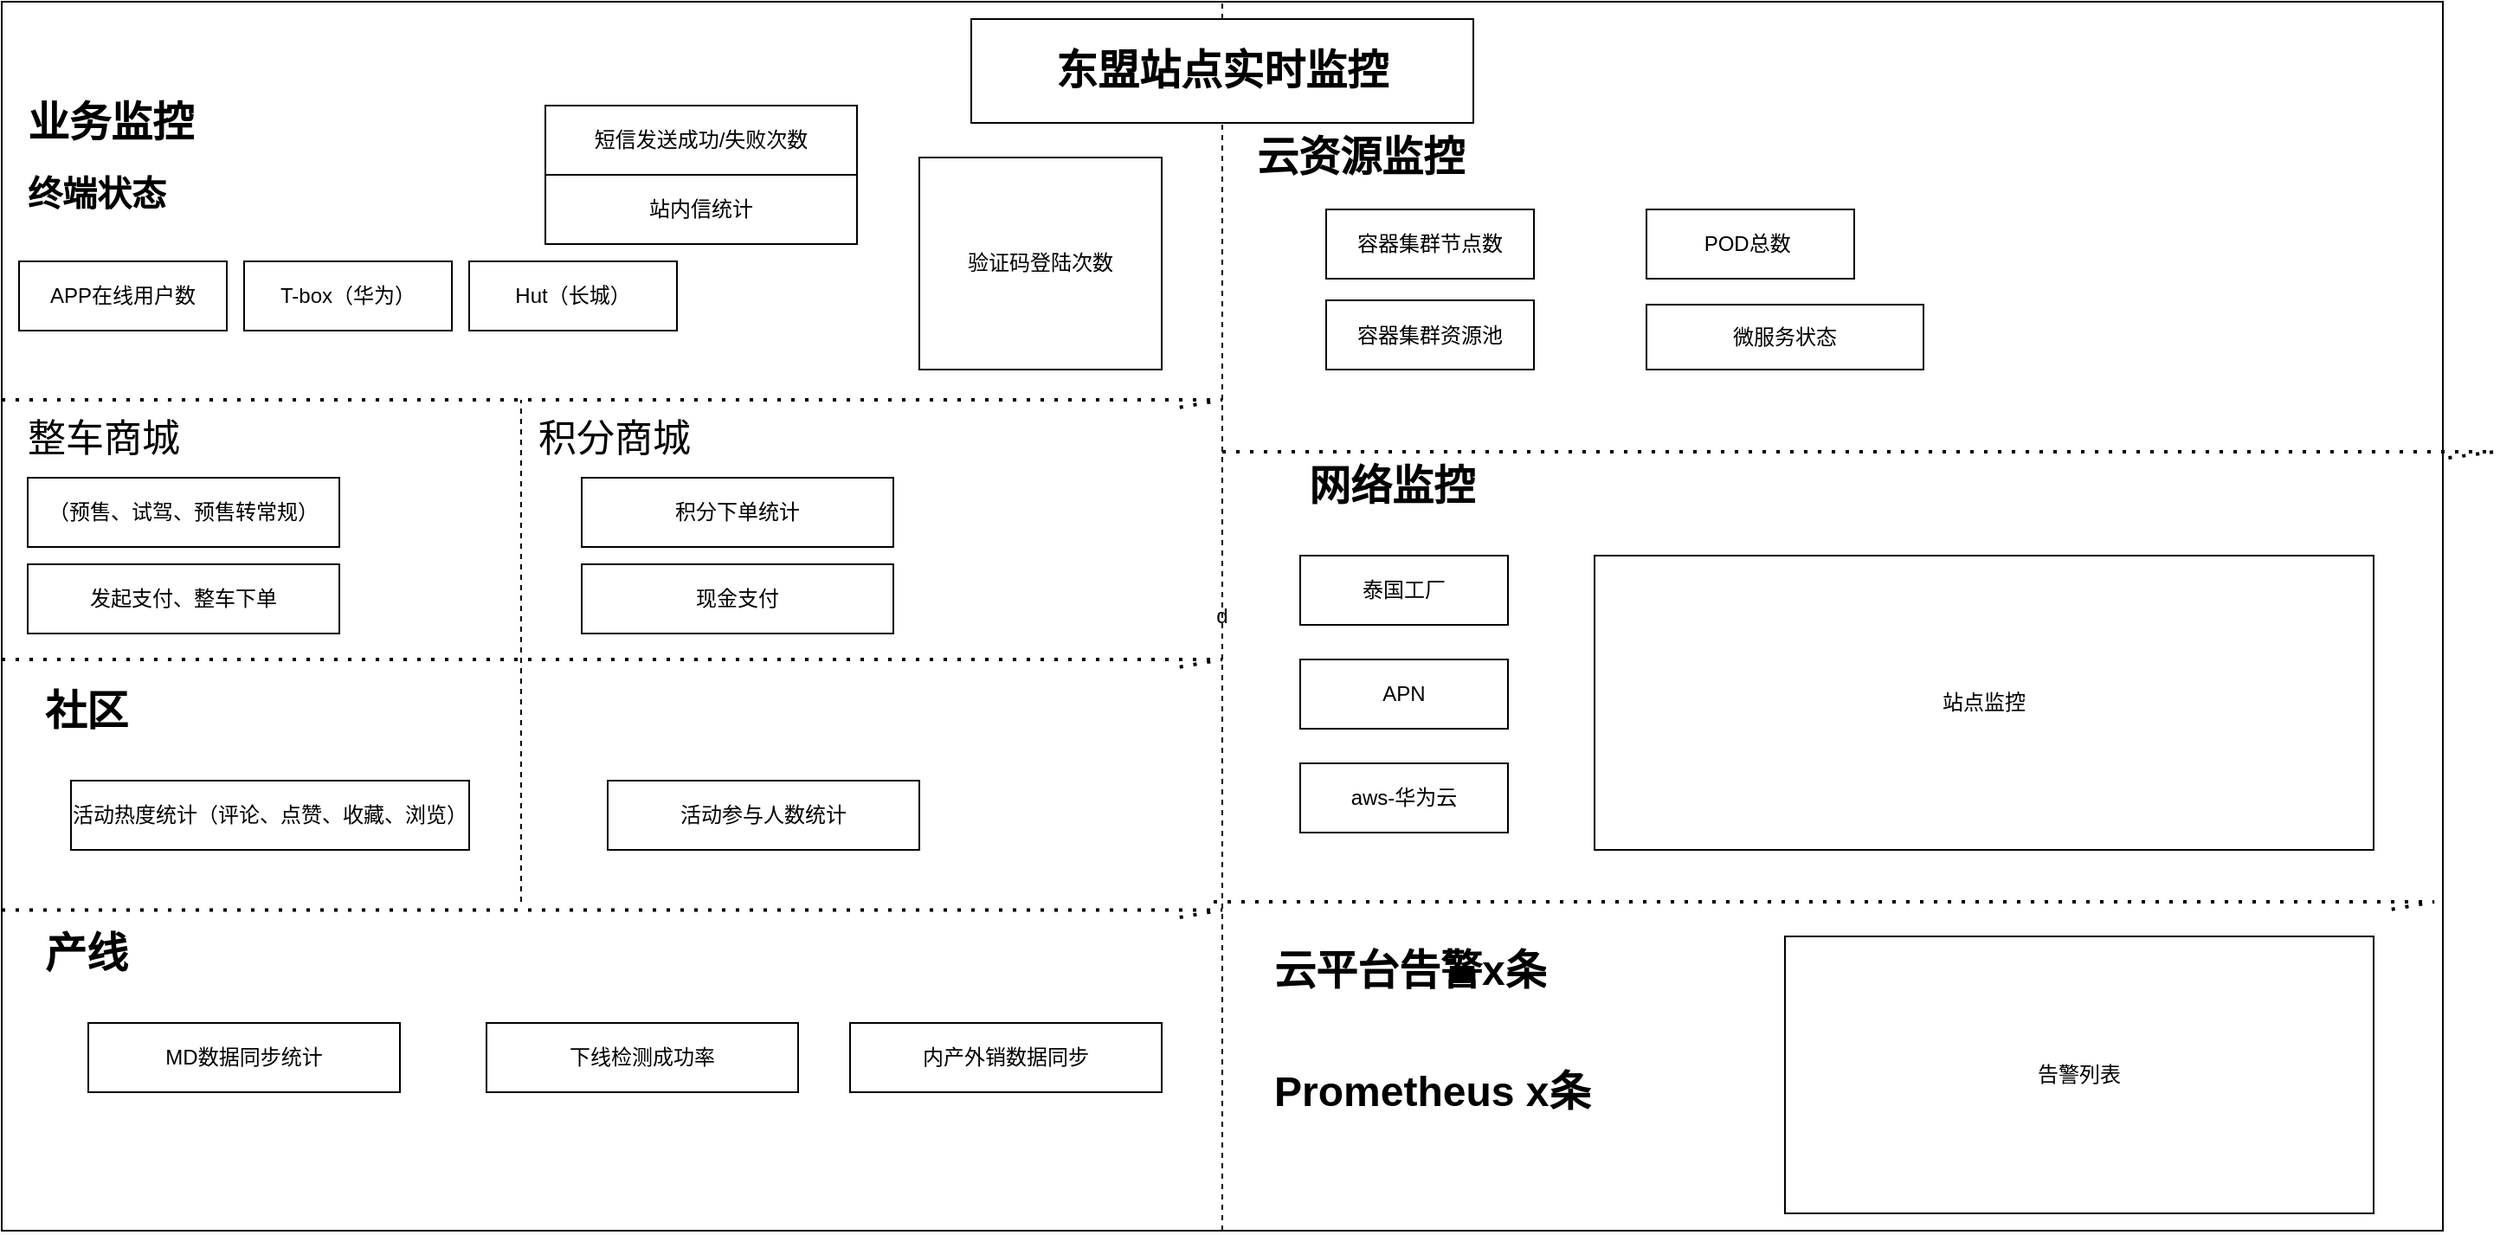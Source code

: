 <mxfile version="16.1.0" type="github">
  <diagram id="uuI894Q_dZWisV19ayU7" name="第 1 页">
    <mxGraphModel dx="1038" dy="547" grid="1" gridSize="10" guides="1" tooltips="1" connect="1" arrows="1" fold="1" page="1" pageScale="1" pageWidth="827" pageHeight="1169" math="0" shadow="0">
      <root>
        <mxCell id="0" />
        <mxCell id="1" parent="0" />
        <mxCell id="kqC6SkzN8LWWIlsdUToC-1" value="d" style="rounded=0;whiteSpace=wrap;html=1;" parent="1" vertex="1">
          <mxGeometry x="10" y="10" width="1410" height="710" as="geometry" />
        </mxCell>
        <mxCell id="kqC6SkzN8LWWIlsdUToC-4" value="" style="endArrow=none;dashed=1;html=1;rounded=0;entryX=0.5;entryY=0;entryDx=0;entryDy=0;exitX=0.5;exitY=1;exitDx=0;exitDy=0;startArrow=none;" parent="1" source="OltJJ1d4q_nxjUxmyhaT-2" target="kqC6SkzN8LWWIlsdUToC-1" edge="1">
          <mxGeometry width="50" height="50" relative="1" as="geometry">
            <mxPoint x="745" y="660" as="sourcePoint" />
            <mxPoint x="720" y="370" as="targetPoint" />
          </mxGeometry>
        </mxCell>
        <mxCell id="kqC6SkzN8LWWIlsdUToC-5" value="&lt;h1&gt;云资源监控&lt;/h1&gt;" style="text;html=1;strokeColor=none;fillColor=none;spacing=5;spacingTop=-20;whiteSpace=wrap;overflow=hidden;rounded=0;" parent="1" vertex="1">
          <mxGeometry x="730" y="80" width="150" height="50" as="geometry" />
        </mxCell>
        <mxCell id="kqC6SkzN8LWWIlsdUToC-6" value="容器集群节点数" style="rounded=0;whiteSpace=wrap;html=1;" parent="1" vertex="1">
          <mxGeometry x="775" y="130" width="120" height="40" as="geometry" />
        </mxCell>
        <mxCell id="kqC6SkzN8LWWIlsdUToC-7" value="POD总数&lt;span style=&quot;white-space: pre&quot;&gt; &lt;/span&gt;" style="rounded=0;whiteSpace=wrap;html=1;" parent="1" vertex="1">
          <mxGeometry x="960" y="130" width="120" height="40" as="geometry" />
        </mxCell>
        <mxCell id="kqC6SkzN8LWWIlsdUToC-8" value="&lt;h1&gt;业务监控&lt;/h1&gt;" style="text;html=1;strokeColor=none;fillColor=none;spacing=5;spacingTop=-20;whiteSpace=wrap;overflow=hidden;rounded=0;" parent="1" vertex="1">
          <mxGeometry x="20" y="60" width="150" height="50" as="geometry" />
        </mxCell>
        <mxCell id="kqC6SkzN8LWWIlsdUToC-9" value="容器集群资源池" style="rounded=0;whiteSpace=wrap;html=1;" parent="1" vertex="1">
          <mxGeometry x="775" y="182.5" width="120" height="40" as="geometry" />
        </mxCell>
        <mxCell id="kqC6SkzN8LWWIlsdUToC-11" value="Hut（长城）" style="rounded=0;whiteSpace=wrap;html=1;" parent="1" vertex="1">
          <mxGeometry x="280" y="160" width="120" height="40" as="geometry" />
        </mxCell>
        <mxCell id="kqC6SkzN8LWWIlsdUToC-12" value="APP在线用户数" style="rounded=0;whiteSpace=wrap;html=1;" parent="1" vertex="1">
          <mxGeometry x="20" y="160" width="120" height="40" as="geometry" />
        </mxCell>
        <mxCell id="kqC6SkzN8LWWIlsdUToC-15" value="泰国工厂" style="rounded=0;whiteSpace=wrap;html=1;" parent="1" vertex="1">
          <mxGeometry x="760" y="330" width="120" height="40" as="geometry" />
        </mxCell>
        <mxCell id="kqC6SkzN8LWWIlsdUToC-16" value="" style="endArrow=none;dashed=1;html=1;dashPattern=1 3;strokeWidth=2;rounded=0;" parent="1" target="kqC6SkzN8LWWIlsdUToC-1" edge="1">
          <mxGeometry width="50" height="50" relative="1" as="geometry">
            <mxPoint x="715" y="270" as="sourcePoint" />
            <mxPoint x="720" y="370" as="targetPoint" />
            <Array as="points">
              <mxPoint x="1450" y="270" />
            </Array>
          </mxGeometry>
        </mxCell>
        <mxCell id="kqC6SkzN8LWWIlsdUToC-17" value="&lt;h1&gt;网络监控&lt;/h1&gt;" style="text;html=1;strokeColor=none;fillColor=none;spacing=5;spacingTop=-20;whiteSpace=wrap;overflow=hidden;rounded=0;" parent="1" vertex="1">
          <mxGeometry x="760" y="270" width="150" height="50" as="geometry" />
        </mxCell>
        <mxCell id="kqC6SkzN8LWWIlsdUToC-19" value="APN" style="rounded=0;whiteSpace=wrap;html=1;" parent="1" vertex="1">
          <mxGeometry x="760" y="390" width="120" height="40" as="geometry" />
        </mxCell>
        <mxCell id="kqC6SkzN8LWWIlsdUToC-20" value="aws-华为云" style="rounded=0;whiteSpace=wrap;html=1;" parent="1" vertex="1">
          <mxGeometry x="760" y="450" width="120" height="40" as="geometry" />
        </mxCell>
        <mxCell id="kqC6SkzN8LWWIlsdUToC-23" value="站点监控" style="rounded=0;whiteSpace=wrap;html=1;" parent="1" vertex="1">
          <mxGeometry x="930" y="330" width="450" height="170" as="geometry" />
        </mxCell>
        <mxCell id="kqC6SkzN8LWWIlsdUToC-27" value="" style="endArrow=none;dashed=1;html=1;dashPattern=1 3;strokeWidth=2;rounded=0;" parent="1" edge="1">
          <mxGeometry width="50" height="50" relative="1" as="geometry">
            <mxPoint x="10" y="390" as="sourcePoint" />
            <mxPoint x="685" y="395.306" as="targetPoint" />
            <Array as="points">
              <mxPoint x="715" y="390" />
            </Array>
          </mxGeometry>
        </mxCell>
        <mxCell id="kqC6SkzN8LWWIlsdUToC-28" value="&lt;h1&gt;社区&lt;/h1&gt;" style="text;html=1;strokeColor=none;fillColor=none;spacing=5;spacingTop=-20;whiteSpace=wrap;overflow=hidden;rounded=0;" parent="1" vertex="1">
          <mxGeometry x="30" y="400" width="210" height="50" as="geometry" />
        </mxCell>
        <mxCell id="kqC6SkzN8LWWIlsdUToC-31" value="告警列表" style="rounded=0;whiteSpace=wrap;html=1;" parent="1" vertex="1">
          <mxGeometry x="1040" y="550" width="340" height="160" as="geometry" />
        </mxCell>
        <mxCell id="kqC6SkzN8LWWIlsdUToC-32" value="" style="endArrow=none;dashed=1;html=1;dashPattern=1 3;strokeWidth=2;rounded=0;" parent="1" edge="1">
          <mxGeometry width="50" height="50" relative="1" as="geometry">
            <mxPoint x="710" y="530" as="sourcePoint" />
            <mxPoint x="1385" y="535.306" as="targetPoint" />
            <Array as="points">
              <mxPoint x="1415" y="530" />
            </Array>
          </mxGeometry>
        </mxCell>
        <mxCell id="kqC6SkzN8LWWIlsdUToC-35" value="&lt;h1&gt;云平台告警x条&lt;/h1&gt;" style="text;html=1;strokeColor=none;fillColor=none;spacing=5;spacingTop=-20;whiteSpace=wrap;overflow=hidden;rounded=0;" parent="1" vertex="1">
          <mxGeometry x="740" y="550" width="290" height="40" as="geometry" />
        </mxCell>
        <mxCell id="kqC6SkzN8LWWIlsdUToC-38" value="&lt;h1&gt;&lt;br&gt;&lt;/h1&gt;" style="text;html=1;strokeColor=none;fillColor=none;spacing=5;spacingTop=-20;whiteSpace=wrap;overflow=hidden;rounded=0;" parent="1" vertex="1">
          <mxGeometry x="500" y="100" width="200" height="190" as="geometry" />
        </mxCell>
        <mxCell id="kqC6SkzN8LWWIlsdUToC-42" value="验证码登陆次数&lt;br&gt;" style="rounded=0;whiteSpace=wrap;html=1;" parent="1" vertex="1">
          <mxGeometry x="540" y="100" width="140" height="122.5" as="geometry" />
        </mxCell>
        <mxCell id="kqC6SkzN8LWWIlsdUToC-45" value="" style="endArrow=none;dashed=1;html=1;dashPattern=1 3;strokeWidth=2;rounded=0;" parent="1" edge="1">
          <mxGeometry width="50" height="50" relative="1" as="geometry">
            <mxPoint x="10" y="240" as="sourcePoint" />
            <mxPoint x="685" y="245.306" as="targetPoint" />
            <Array as="points">
              <mxPoint x="715" y="240" />
            </Array>
          </mxGeometry>
        </mxCell>
        <mxCell id="kqC6SkzN8LWWIlsdUToC-46" value="微服务状态" style="rounded=0;whiteSpace=wrap;html=1;" parent="1" vertex="1">
          <mxGeometry x="960" y="185" width="160" height="37.5" as="geometry" />
        </mxCell>
        <mxCell id="kqC6SkzN8LWWIlsdUToC-53" value="" style="endArrow=none;dashed=1;html=1;dashPattern=1 3;strokeWidth=2;rounded=0;" parent="1" edge="1">
          <mxGeometry width="50" height="50" relative="1" as="geometry">
            <mxPoint x="10" y="534.69" as="sourcePoint" />
            <mxPoint x="685.0" y="539.996" as="targetPoint" />
            <Array as="points">
              <mxPoint x="715" y="534.69" />
            </Array>
          </mxGeometry>
        </mxCell>
        <mxCell id="kqC6SkzN8LWWIlsdUToC-55" value="短信发送成功/失败次数" style="rounded=0;whiteSpace=wrap;html=1;" parent="1" vertex="1">
          <mxGeometry x="324" y="70" width="180" height="40" as="geometry" />
        </mxCell>
        <mxCell id="kqC6SkzN8LWWIlsdUToC-56" value="&lt;h1&gt;&lt;font style=&quot;font-size: 20px&quot;&gt;终端状态&lt;/font&gt;&lt;/h1&gt;" style="text;html=1;strokeColor=none;fillColor=none;spacing=5;spacingTop=-20;whiteSpace=wrap;overflow=hidden;rounded=0;" parent="1" vertex="1">
          <mxGeometry x="20" y="100" width="150" height="50" as="geometry" />
        </mxCell>
        <mxCell id="OltJJ1d4q_nxjUxmyhaT-3" value="" style="endArrow=none;dashed=1;html=1;rounded=0;entryX=0.5;entryY=0;entryDx=0;entryDy=0;exitX=0.5;exitY=1;exitDx=0;exitDy=0;" parent="1" source="kqC6SkzN8LWWIlsdUToC-1" target="OltJJ1d4q_nxjUxmyhaT-2" edge="1">
          <mxGeometry width="50" height="50" relative="1" as="geometry">
            <mxPoint x="715" y="720" as="sourcePoint" />
            <mxPoint x="715" y="10" as="targetPoint" />
          </mxGeometry>
        </mxCell>
        <mxCell id="OltJJ1d4q_nxjUxmyhaT-2" value="&lt;h1 style=&quot;text-align: left&quot;&gt;东盟站点实时监控&lt;/h1&gt;" style="rounded=0;whiteSpace=wrap;html=1;" parent="1" vertex="1">
          <mxGeometry x="570" y="20" width="290" height="60" as="geometry" />
        </mxCell>
        <mxCell id="OltJJ1d4q_nxjUxmyhaT-4" value="T-box（华为）" style="rounded=0;whiteSpace=wrap;html=1;" parent="1" vertex="1">
          <mxGeometry x="150" y="160" width="120" height="40" as="geometry" />
        </mxCell>
        <mxCell id="BN9lfCe1FpGiWTZNb-uB-3" value="活动热度统计（评论、点赞、收藏、浏览）" style="rounded=0;whiteSpace=wrap;html=1;" parent="1" vertex="1">
          <mxGeometry x="50" y="460" width="230" height="40" as="geometry" />
        </mxCell>
        <mxCell id="BN9lfCe1FpGiWTZNb-uB-4" value="活动参与人数统计" style="rounded=0;whiteSpace=wrap;html=1;" parent="1" vertex="1">
          <mxGeometry x="360" y="460" width="180" height="40" as="geometry" />
        </mxCell>
        <mxCell id="BN9lfCe1FpGiWTZNb-uB-6" value="（预售、试驾、预售转常规）" style="rounded=0;whiteSpace=wrap;html=1;" parent="1" vertex="1">
          <mxGeometry x="25" y="285" width="180" height="40" as="geometry" />
        </mxCell>
        <mxCell id="BN9lfCe1FpGiWTZNb-uB-7" value="发起支付、整车下单" style="rounded=0;whiteSpace=wrap;html=1;" parent="1" vertex="1">
          <mxGeometry x="25" y="335" width="180" height="40" as="geometry" />
        </mxCell>
        <mxCell id="BN9lfCe1FpGiWTZNb-uB-9" value="&lt;h1&gt;&lt;font style=&quot;font-size: 22px ; font-weight: normal&quot;&gt;整车商城&lt;/font&gt;&lt;/h1&gt;" style="text;html=1;strokeColor=none;fillColor=none;spacing=5;spacingTop=-20;whiteSpace=wrap;overflow=hidden;rounded=0;fontSize=20;" parent="1" vertex="1">
          <mxGeometry x="20" y="215" width="170" height="60" as="geometry" />
        </mxCell>
        <mxCell id="BN9lfCe1FpGiWTZNb-uB-10" value="&lt;h1&gt;&lt;font style=&quot;font-size: 22px ; font-weight: normal&quot;&gt;积分商城&lt;/font&gt;&lt;/h1&gt;" style="text;html=1;strokeColor=none;fillColor=none;spacing=5;spacingTop=-20;whiteSpace=wrap;overflow=hidden;rounded=0;fontSize=20;" parent="1" vertex="1">
          <mxGeometry x="315" y="215" width="170" height="60" as="geometry" />
        </mxCell>
        <mxCell id="BN9lfCe1FpGiWTZNb-uB-12" value="" style="endArrow=none;dashed=1;html=1;rounded=0;" parent="1" edge="1">
          <mxGeometry width="50" height="50" relative="1" as="geometry">
            <mxPoint x="310" y="530" as="sourcePoint" />
            <mxPoint x="310" y="240" as="targetPoint" />
            <Array as="points">
              <mxPoint x="310" y="320" />
            </Array>
          </mxGeometry>
        </mxCell>
        <mxCell id="BN9lfCe1FpGiWTZNb-uB-14" value="积分下单统计" style="rounded=0;whiteSpace=wrap;html=1;" parent="1" vertex="1">
          <mxGeometry x="345" y="285" width="180" height="40" as="geometry" />
        </mxCell>
        <mxCell id="BN9lfCe1FpGiWTZNb-uB-15" value="现金支付" style="rounded=0;whiteSpace=wrap;html=1;" parent="1" vertex="1">
          <mxGeometry x="345" y="335" width="180" height="40" as="geometry" />
        </mxCell>
        <mxCell id="BN9lfCe1FpGiWTZNb-uB-16" value="站内信统计" style="rounded=0;whiteSpace=wrap;html=1;" parent="1" vertex="1">
          <mxGeometry x="324" y="110" width="180" height="40" as="geometry" />
        </mxCell>
        <mxCell id="BN9lfCe1FpGiWTZNb-uB-18" value="&lt;h1&gt;&lt;br&gt;&lt;/h1&gt;" style="text;html=1;strokeColor=none;fillColor=none;spacing=5;spacingTop=-20;whiteSpace=wrap;overflow=hidden;rounded=0;" parent="1" vertex="1">
          <mxGeometry x="730" y="660" width="290" height="40" as="geometry" />
        </mxCell>
        <mxCell id="JrUMej1lTRBB-6oyGXCu-1" value="&lt;h1&gt;产线&lt;/h1&gt;" style="text;html=1;strokeColor=none;fillColor=none;spacing=5;spacingTop=-20;whiteSpace=wrap;overflow=hidden;rounded=0;" vertex="1" parent="1">
          <mxGeometry x="30" y="540" width="210" height="50" as="geometry" />
        </mxCell>
        <mxCell id="JrUMej1lTRBB-6oyGXCu-2" value="MD数据同步统计" style="rounded=0;whiteSpace=wrap;html=1;" vertex="1" parent="1">
          <mxGeometry x="60" y="600" width="180" height="40" as="geometry" />
        </mxCell>
        <mxCell id="JrUMej1lTRBB-6oyGXCu-3" value="下线检测成功率" style="rounded=0;whiteSpace=wrap;html=1;" vertex="1" parent="1">
          <mxGeometry x="290" y="600" width="180" height="40" as="geometry" />
        </mxCell>
        <mxCell id="JrUMej1lTRBB-6oyGXCu-4" value="内产外销数据同步" style="rounded=0;whiteSpace=wrap;html=1;" vertex="1" parent="1">
          <mxGeometry x="500" y="600" width="180" height="40" as="geometry" />
        </mxCell>
        <mxCell id="JrUMej1lTRBB-6oyGXCu-7" value="&lt;h1&gt;Prometheus x条&lt;/h1&gt;" style="text;html=1;strokeColor=none;fillColor=none;spacing=5;spacingTop=-20;whiteSpace=wrap;overflow=hidden;rounded=0;" vertex="1" parent="1">
          <mxGeometry x="740" y="620" width="290" height="40" as="geometry" />
        </mxCell>
      </root>
    </mxGraphModel>
  </diagram>
</mxfile>

